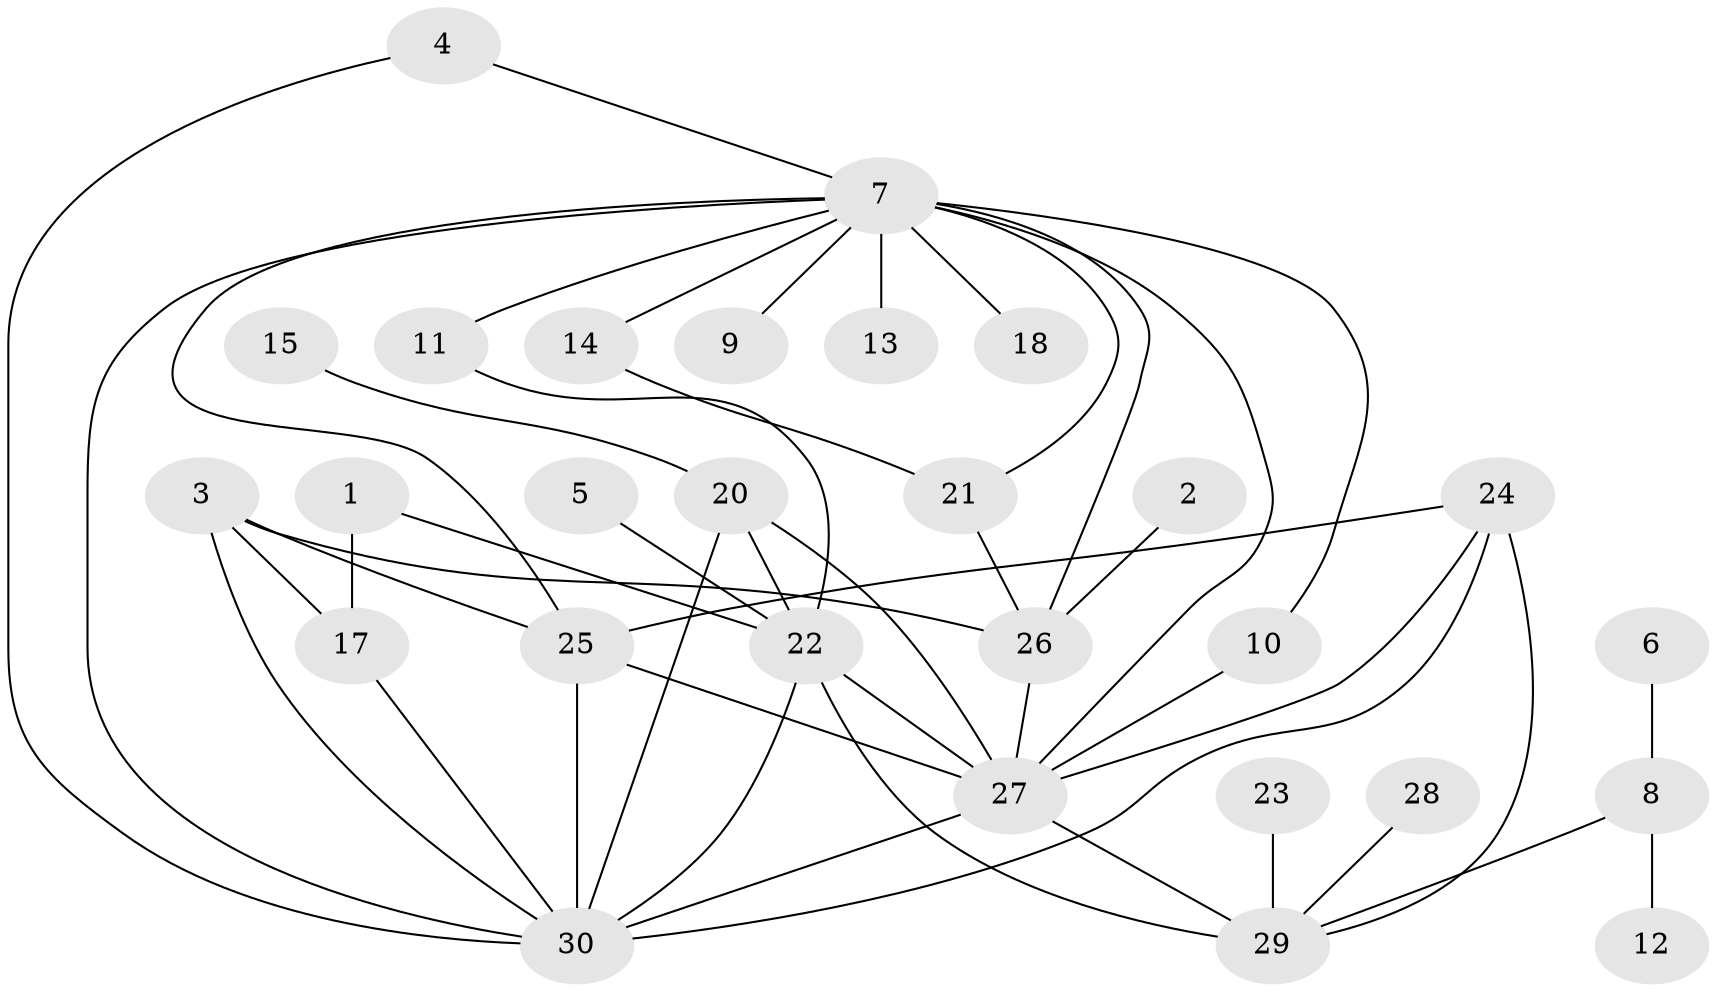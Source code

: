 // original degree distribution, {2: 0.22033898305084745, 4: 0.11864406779661017, 1: 0.23728813559322035, 3: 0.2542372881355932, 6: 0.05084745762711865, 7: 0.03389830508474576, 5: 0.05084745762711865, 0: 0.03389830508474576}
// Generated by graph-tools (version 1.1) at 2025/25/03/09/25 03:25:20]
// undirected, 28 vertices, 47 edges
graph export_dot {
graph [start="1"]
  node [color=gray90,style=filled];
  1;
  2;
  3;
  4;
  5;
  6;
  7;
  8;
  9;
  10;
  11;
  12;
  13;
  14;
  15;
  17;
  18;
  20;
  21;
  22;
  23;
  24;
  25;
  26;
  27;
  28;
  29;
  30;
  1 -- 17 [weight=1.0];
  1 -- 22 [weight=1.0];
  2 -- 26 [weight=1.0];
  3 -- 17 [weight=1.0];
  3 -- 25 [weight=1.0];
  3 -- 26 [weight=1.0];
  3 -- 30 [weight=1.0];
  4 -- 7 [weight=1.0];
  4 -- 30 [weight=1.0];
  5 -- 22 [weight=1.0];
  6 -- 8 [weight=1.0];
  7 -- 9 [weight=1.0];
  7 -- 10 [weight=1.0];
  7 -- 11 [weight=1.0];
  7 -- 13 [weight=1.0];
  7 -- 14 [weight=1.0];
  7 -- 18 [weight=1.0];
  7 -- 21 [weight=1.0];
  7 -- 25 [weight=1.0];
  7 -- 26 [weight=2.0];
  7 -- 27 [weight=1.0];
  7 -- 30 [weight=1.0];
  8 -- 12 [weight=1.0];
  8 -- 29 [weight=1.0];
  10 -- 27 [weight=1.0];
  11 -- 22 [weight=1.0];
  14 -- 21 [weight=1.0];
  15 -- 20 [weight=1.0];
  17 -- 30 [weight=1.0];
  20 -- 22 [weight=1.0];
  20 -- 27 [weight=2.0];
  20 -- 30 [weight=1.0];
  21 -- 26 [weight=1.0];
  22 -- 27 [weight=1.0];
  22 -- 29 [weight=2.0];
  22 -- 30 [weight=1.0];
  23 -- 29 [weight=1.0];
  24 -- 25 [weight=2.0];
  24 -- 27 [weight=1.0];
  24 -- 29 [weight=1.0];
  24 -- 30 [weight=1.0];
  25 -- 27 [weight=1.0];
  25 -- 30 [weight=1.0];
  26 -- 27 [weight=1.0];
  27 -- 29 [weight=1.0];
  27 -- 30 [weight=1.0];
  28 -- 29 [weight=1.0];
}
